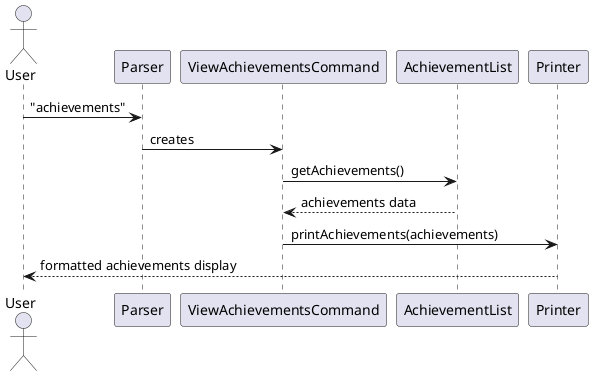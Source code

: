 @startuml viewAchievements

actor User
participant Parser
participant ViewAchievementsCommand
participant AchievementList
participant Printer

User -> Parser: "achievements"
Parser -> ViewAchievementsCommand: creates
ViewAchievementsCommand -> AchievementList: getAchievements()
AchievementList --> ViewAchievementsCommand: achievements data
ViewAchievementsCommand -> Printer: printAchievements(achievements)
Printer --> User: formatted achievements display

@enduml
